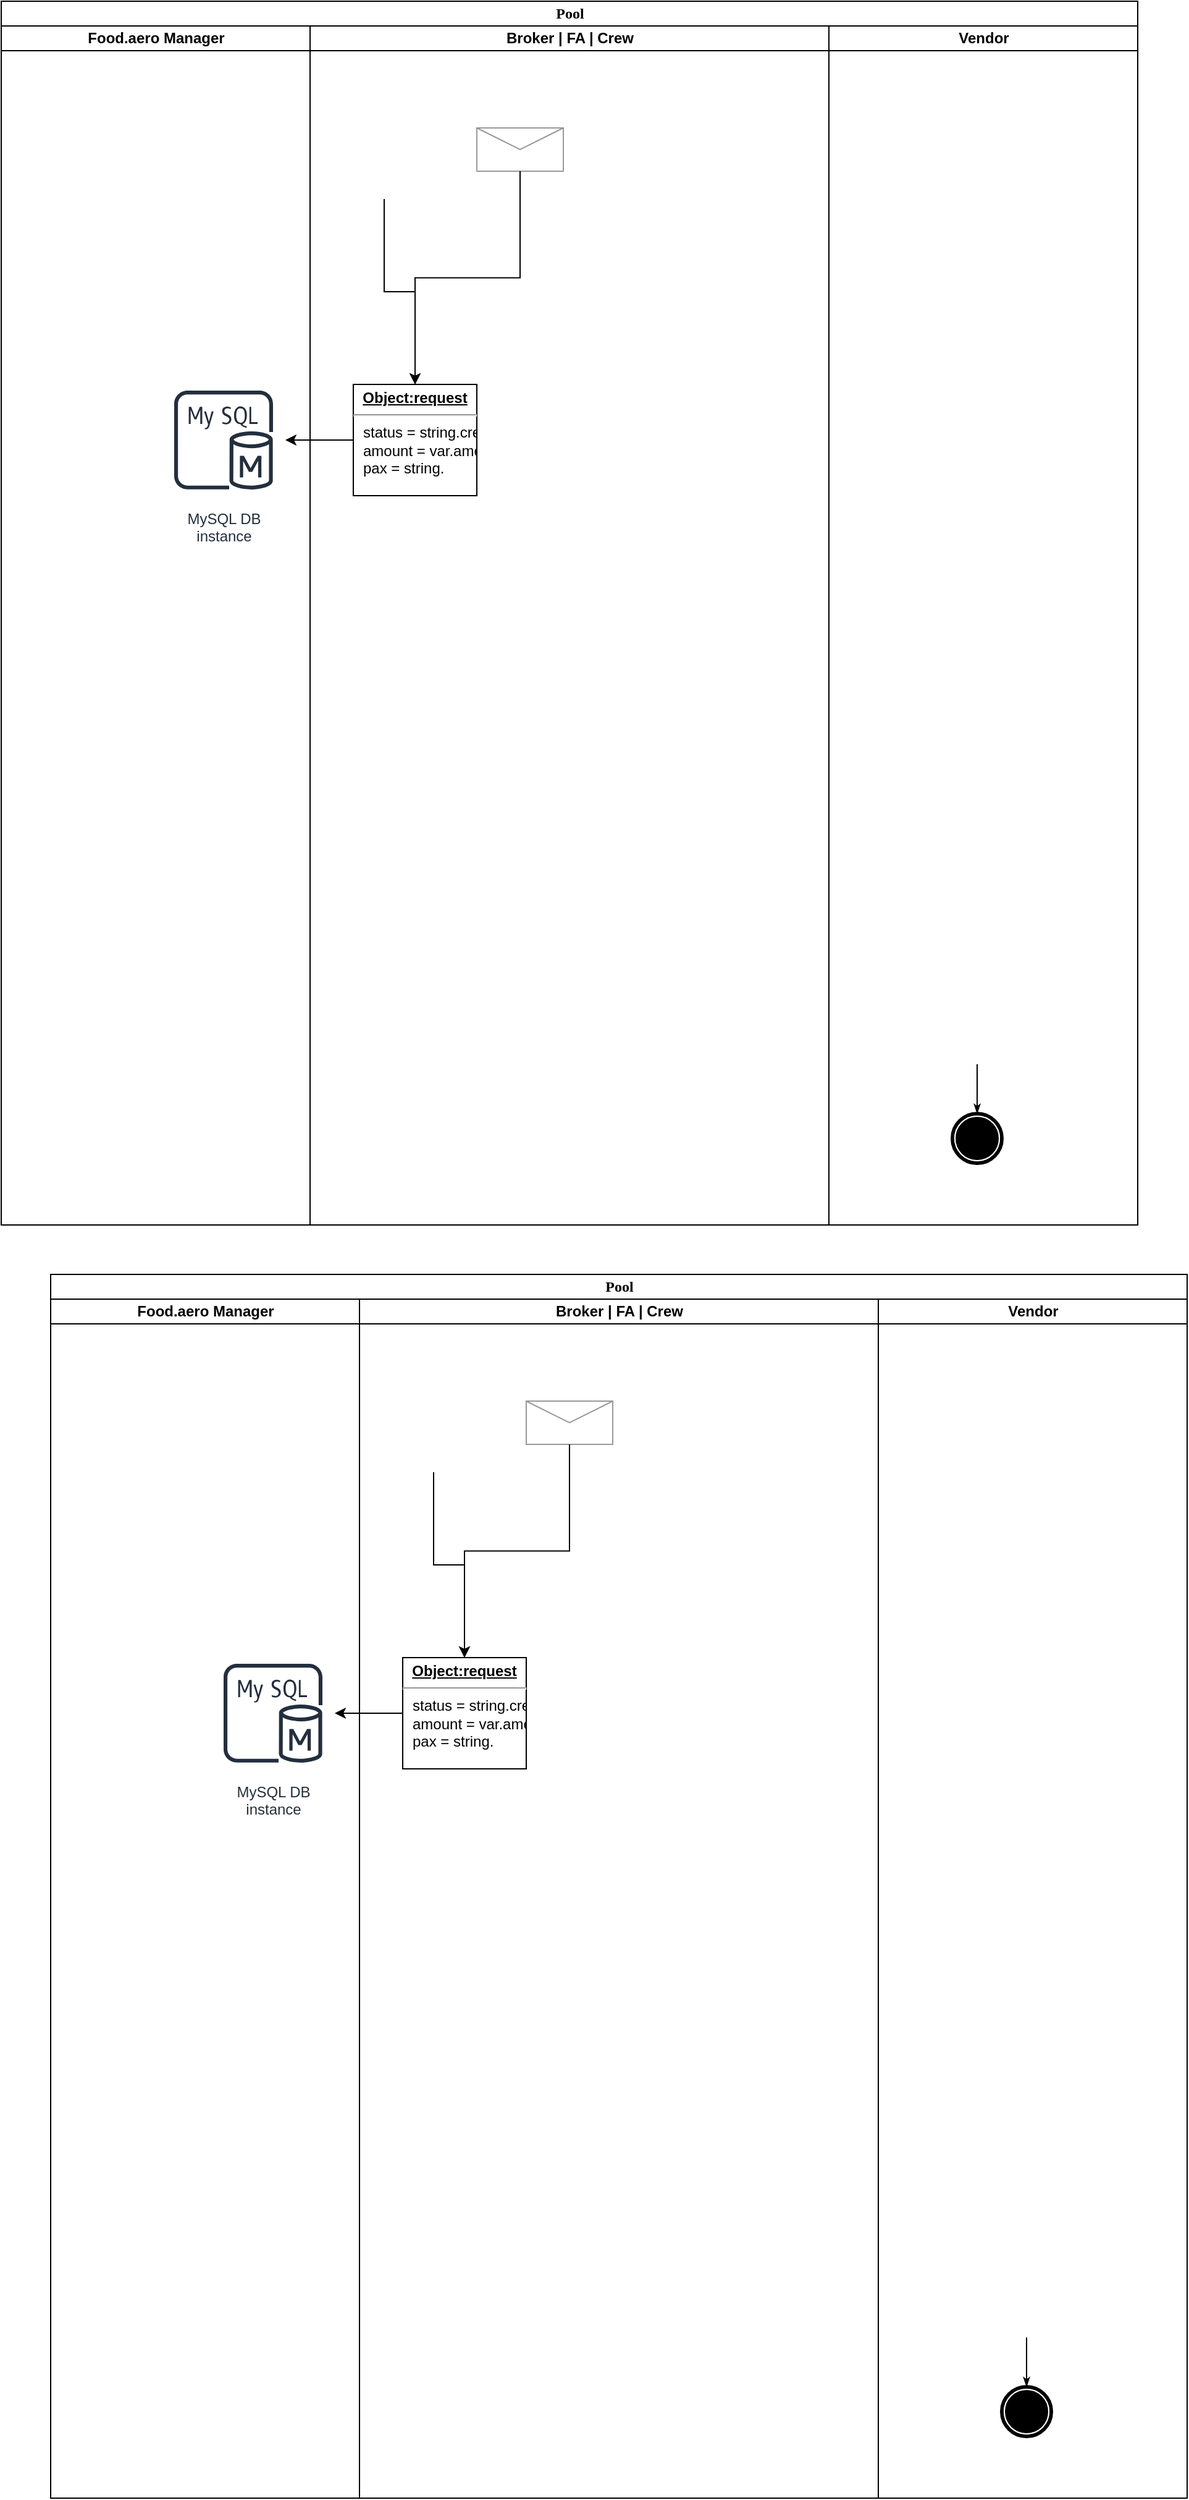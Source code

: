 <mxfile version="12.7.6" type="github">
  <diagram name="Page-1" id="0783ab3e-0a74-02c8-0abd-f7b4e66b4bec">
    <mxGraphModel dx="1242" dy="719" grid="1" gridSize="10" guides="1" tooltips="1" connect="1" arrows="1" fold="1" page="1" pageScale="1" pageWidth="850" pageHeight="1100" background="#ffffff" math="0" shadow="0">
      <root>
        <mxCell id="0" />
        <mxCell id="1" parent="0" />
        <mxCell id="1c1d494c118603dd-1" value="Pool" style="swimlane;html=1;childLayout=stackLayout;startSize=20;rounded=0;shadow=0;comic=0;labelBackgroundColor=none;strokeWidth=1;fontFamily=Verdana;fontSize=12;align=center;" parent="1" vertex="1">
          <mxGeometry x="40" y="20" width="920" height="990" as="geometry" />
        </mxCell>
        <mxCell id="1c1d494c118603dd-2" value="Food.aero Manager" style="swimlane;html=1;startSize=20;" parent="1c1d494c118603dd-1" vertex="1">
          <mxGeometry y="20" width="250" height="970" as="geometry" />
        </mxCell>
        <mxCell id="ectmuxKpsUtfzrgErM18-3" value="MySQL DB &#xa;instance" style="outlineConnect=0;fontColor=#232F3E;gradientColor=none;strokeColor=#232F3E;fillColor=#ffffff;dashed=0;verticalLabelPosition=bottom;verticalAlign=top;align=center;html=1;fontSize=12;fontStyle=0;aspect=fixed;shape=mxgraph.aws4.resourceIcon;resIcon=mxgraph.aws4.mysql_db_instance;" parent="1c1d494c118603dd-2" vertex="1">
          <mxGeometry x="130" y="285" width="100" height="100" as="geometry" />
        </mxCell>
        <mxCell id="1c1d494c118603dd-3" value="Broker | FA | Crew" style="swimlane;html=1;startSize=20;" parent="1c1d494c118603dd-1" vertex="1">
          <mxGeometry x="250" y="20" width="420" height="970" as="geometry" />
        </mxCell>
        <mxCell id="WMLOzg9VNRrppRdaXAKQ-4" style="edgeStyle=orthogonalEdgeStyle;rounded=0;orthogonalLoop=1;jettySize=auto;html=1;" parent="1c1d494c118603dd-3" source="ectmuxKpsUtfzrgErM18-1" target="ectmuxKpsUtfzrgErM18-5" edge="1">
          <mxGeometry relative="1" as="geometry" />
        </mxCell>
        <mxCell id="ectmuxKpsUtfzrgErM18-1" value="" style="shape=image;html=1;verticalAlign=top;verticalLabelPosition=bottom;labelBackgroundColor=#ffffff;imageAspect=0;aspect=fixed;image=https://cdn0.iconfinder.com/data/icons/30-hardware-line-icons/64/Laptop-128.png" parent="1c1d494c118603dd-3" vertex="1">
          <mxGeometry x="20" y="60" width="80" height="80" as="geometry" />
        </mxCell>
        <mxCell id="WMLOzg9VNRrppRdaXAKQ-2" value="" style="verticalLabelPosition=bottom;shadow=0;dashed=0;align=center;html=1;verticalAlign=top;strokeWidth=1;shape=mxgraph.mockup.misc.mail2;strokeColor=#999999;" parent="1c1d494c118603dd-3" vertex="1">
          <mxGeometry x="135" y="82.5" width="70" height="35" as="geometry" />
        </mxCell>
        <mxCell id="ectmuxKpsUtfzrgErM18-5" value="&lt;p style=&quot;margin: 0px ; margin-top: 4px ; text-align: center ; text-decoration: underline&quot;&gt;&lt;b&gt;Object:request&lt;/b&gt;&lt;/p&gt;&lt;hr&gt;&lt;p style=&quot;margin: 0px ; margin-left: 8px&quot;&gt;status = string.created&lt;br&gt;amount = var.amount&lt;br&gt;pax = string.&lt;/p&gt;" style="verticalAlign=top;align=left;overflow=fill;fontSize=12;fontFamily=Helvetica;html=1;" parent="1c1d494c118603dd-3" vertex="1">
          <mxGeometry x="35" y="290" width="100" height="90" as="geometry" />
        </mxCell>
        <mxCell id="WMLOzg9VNRrppRdaXAKQ-5" style="edgeStyle=orthogonalEdgeStyle;rounded=0;orthogonalLoop=1;jettySize=auto;html=1;entryX=0.5;entryY=0;entryDx=0;entryDy=0;" parent="1c1d494c118603dd-3" source="WMLOzg9VNRrppRdaXAKQ-2" target="ectmuxKpsUtfzrgErM18-5" edge="1">
          <mxGeometry relative="1" as="geometry">
            <mxPoint x="110" y="290" as="targetPoint" />
          </mxGeometry>
        </mxCell>
        <mxCell id="1c1d494c118603dd-4" value="Vendor" style="swimlane;html=1;startSize=20;" parent="1c1d494c118603dd-1" vertex="1">
          <mxGeometry x="670" y="20" width="250" height="970" as="geometry" />
        </mxCell>
        <mxCell id="1c1d494c118603dd-45" style="edgeStyle=none;rounded=0;html=1;labelBackgroundColor=none;startArrow=none;startFill=0;startSize=5;endArrow=classicThin;endFill=1;endSize=5;jettySize=auto;orthogonalLoop=1;strokeWidth=1;fontFamily=Verdana;fontSize=12" parent="1c1d494c118603dd-4" target="60571a20871a0731-5" edge="1">
          <mxGeometry relative="1" as="geometry">
            <mxPoint x="120" y="840" as="sourcePoint" />
          </mxGeometry>
        </mxCell>
        <mxCell id="60571a20871a0731-5" value="" style="shape=mxgraph.bpmn.shape;html=1;verticalLabelPosition=bottom;labelBackgroundColor=#ffffff;verticalAlign=top;perimeter=ellipsePerimeter;outline=end;symbol=terminate;rounded=0;shadow=0;comic=0;strokeWidth=1;fontFamily=Verdana;fontSize=12;align=center;" parent="1c1d494c118603dd-4" vertex="1">
          <mxGeometry x="100" y="880" width="40" height="40" as="geometry" />
        </mxCell>
        <mxCell id="WMLOzg9VNRrppRdaXAKQ-3" style="edgeStyle=orthogonalEdgeStyle;rounded=0;orthogonalLoop=1;jettySize=auto;html=1;" parent="1c1d494c118603dd-1" source="ectmuxKpsUtfzrgErM18-5" target="ectmuxKpsUtfzrgErM18-3" edge="1">
          <mxGeometry relative="1" as="geometry" />
        </mxCell>
        <mxCell id="1sNcf-fA6sdE0EQS17n2-1" value="Pool" style="swimlane;html=1;childLayout=stackLayout;startSize=20;rounded=0;shadow=0;comic=0;labelBackgroundColor=none;strokeWidth=1;fontFamily=Verdana;fontSize=12;align=center;" vertex="1" parent="1">
          <mxGeometry x="80" y="1050" width="920" height="990" as="geometry" />
        </mxCell>
        <mxCell id="1sNcf-fA6sdE0EQS17n2-2" value="Food.aero Manager" style="swimlane;html=1;startSize=20;" vertex="1" parent="1sNcf-fA6sdE0EQS17n2-1">
          <mxGeometry y="20" width="250" height="970" as="geometry" />
        </mxCell>
        <mxCell id="1sNcf-fA6sdE0EQS17n2-3" value="MySQL DB &#xa;instance" style="outlineConnect=0;fontColor=#232F3E;gradientColor=none;strokeColor=#232F3E;fillColor=#ffffff;dashed=0;verticalLabelPosition=bottom;verticalAlign=top;align=center;html=1;fontSize=12;fontStyle=0;aspect=fixed;shape=mxgraph.aws4.resourceIcon;resIcon=mxgraph.aws4.mysql_db_instance;" vertex="1" parent="1sNcf-fA6sdE0EQS17n2-2">
          <mxGeometry x="130" y="285" width="100" height="100" as="geometry" />
        </mxCell>
        <mxCell id="1sNcf-fA6sdE0EQS17n2-4" value="Broker | FA | Crew" style="swimlane;html=1;startSize=20;" vertex="1" parent="1sNcf-fA6sdE0EQS17n2-1">
          <mxGeometry x="250" y="20" width="420" height="970" as="geometry" />
        </mxCell>
        <mxCell id="1sNcf-fA6sdE0EQS17n2-5" style="edgeStyle=orthogonalEdgeStyle;rounded=0;orthogonalLoop=1;jettySize=auto;html=1;" edge="1" parent="1sNcf-fA6sdE0EQS17n2-4" source="1sNcf-fA6sdE0EQS17n2-6" target="1sNcf-fA6sdE0EQS17n2-8">
          <mxGeometry relative="1" as="geometry" />
        </mxCell>
        <mxCell id="1sNcf-fA6sdE0EQS17n2-6" value="" style="shape=image;html=1;verticalAlign=top;verticalLabelPosition=bottom;labelBackgroundColor=#ffffff;imageAspect=0;aspect=fixed;image=https://cdn0.iconfinder.com/data/icons/30-hardware-line-icons/64/Laptop-128.png" vertex="1" parent="1sNcf-fA6sdE0EQS17n2-4">
          <mxGeometry x="20" y="60" width="80" height="80" as="geometry" />
        </mxCell>
        <mxCell id="1sNcf-fA6sdE0EQS17n2-7" value="" style="verticalLabelPosition=bottom;shadow=0;dashed=0;align=center;html=1;verticalAlign=top;strokeWidth=1;shape=mxgraph.mockup.misc.mail2;strokeColor=#999999;" vertex="1" parent="1sNcf-fA6sdE0EQS17n2-4">
          <mxGeometry x="135" y="82.5" width="70" height="35" as="geometry" />
        </mxCell>
        <mxCell id="1sNcf-fA6sdE0EQS17n2-8" value="&lt;p style=&quot;margin: 0px ; margin-top: 4px ; text-align: center ; text-decoration: underline&quot;&gt;&lt;b&gt;Object:request&lt;/b&gt;&lt;/p&gt;&lt;hr&gt;&lt;p style=&quot;margin: 0px ; margin-left: 8px&quot;&gt;status = string.created&lt;br&gt;amount = var.amount&lt;br&gt;pax = string.&lt;/p&gt;" style="verticalAlign=top;align=left;overflow=fill;fontSize=12;fontFamily=Helvetica;html=1;" vertex="1" parent="1sNcf-fA6sdE0EQS17n2-4">
          <mxGeometry x="35" y="290" width="100" height="90" as="geometry" />
        </mxCell>
        <mxCell id="1sNcf-fA6sdE0EQS17n2-9" style="edgeStyle=orthogonalEdgeStyle;rounded=0;orthogonalLoop=1;jettySize=auto;html=1;entryX=0.5;entryY=0;entryDx=0;entryDy=0;" edge="1" parent="1sNcf-fA6sdE0EQS17n2-4" source="1sNcf-fA6sdE0EQS17n2-7" target="1sNcf-fA6sdE0EQS17n2-8">
          <mxGeometry relative="1" as="geometry">
            <mxPoint x="110" y="290" as="targetPoint" />
          </mxGeometry>
        </mxCell>
        <mxCell id="1sNcf-fA6sdE0EQS17n2-10" value="Vendor" style="swimlane;html=1;startSize=20;" vertex="1" parent="1sNcf-fA6sdE0EQS17n2-1">
          <mxGeometry x="670" y="20" width="250" height="970" as="geometry" />
        </mxCell>
        <mxCell id="1sNcf-fA6sdE0EQS17n2-11" style="edgeStyle=none;rounded=0;html=1;labelBackgroundColor=none;startArrow=none;startFill=0;startSize=5;endArrow=classicThin;endFill=1;endSize=5;jettySize=auto;orthogonalLoop=1;strokeWidth=1;fontFamily=Verdana;fontSize=12" edge="1" parent="1sNcf-fA6sdE0EQS17n2-10" target="1sNcf-fA6sdE0EQS17n2-12">
          <mxGeometry relative="1" as="geometry">
            <mxPoint x="120" y="840" as="sourcePoint" />
          </mxGeometry>
        </mxCell>
        <mxCell id="1sNcf-fA6sdE0EQS17n2-12" value="" style="shape=mxgraph.bpmn.shape;html=1;verticalLabelPosition=bottom;labelBackgroundColor=#ffffff;verticalAlign=top;perimeter=ellipsePerimeter;outline=end;symbol=terminate;rounded=0;shadow=0;comic=0;strokeWidth=1;fontFamily=Verdana;fontSize=12;align=center;" vertex="1" parent="1sNcf-fA6sdE0EQS17n2-10">
          <mxGeometry x="100" y="880" width="40" height="40" as="geometry" />
        </mxCell>
        <mxCell id="1sNcf-fA6sdE0EQS17n2-13" style="edgeStyle=orthogonalEdgeStyle;rounded=0;orthogonalLoop=1;jettySize=auto;html=1;" edge="1" parent="1sNcf-fA6sdE0EQS17n2-1" source="1sNcf-fA6sdE0EQS17n2-8" target="1sNcf-fA6sdE0EQS17n2-3">
          <mxGeometry relative="1" as="geometry" />
        </mxCell>
      </root>
    </mxGraphModel>
  </diagram>
</mxfile>
